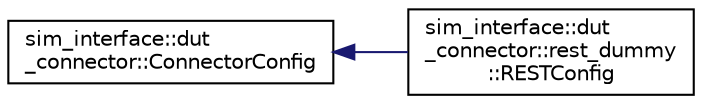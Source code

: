 digraph "Graphical Class Hierarchy"
{
 // LATEX_PDF_SIZE
  edge [fontname="Helvetica",fontsize="10",labelfontname="Helvetica",labelfontsize="10"];
  node [fontname="Helvetica",fontsize="10",shape=record];
  rankdir="LR";
  Node0 [label="sim_interface::dut\l_connector::ConnectorConfig",height=0.2,width=0.4,color="black", fillcolor="white", style="filled",URL="$classsim__interface_1_1dut__connector_1_1ConnectorConfig.html",tooltip=" "];
  Node0 -> Node1 [dir="back",color="midnightblue",fontsize="10",style="solid",fontname="Helvetica"];
  Node1 [label="sim_interface::dut\l_connector::rest_dummy\l::RESTConfig",height=0.2,width=0.4,color="black", fillcolor="white", style="filled",URL="$classsim__interface_1_1dut__connector_1_1rest__dummy_1_1RESTConfig.html",tooltip=" "];
}
